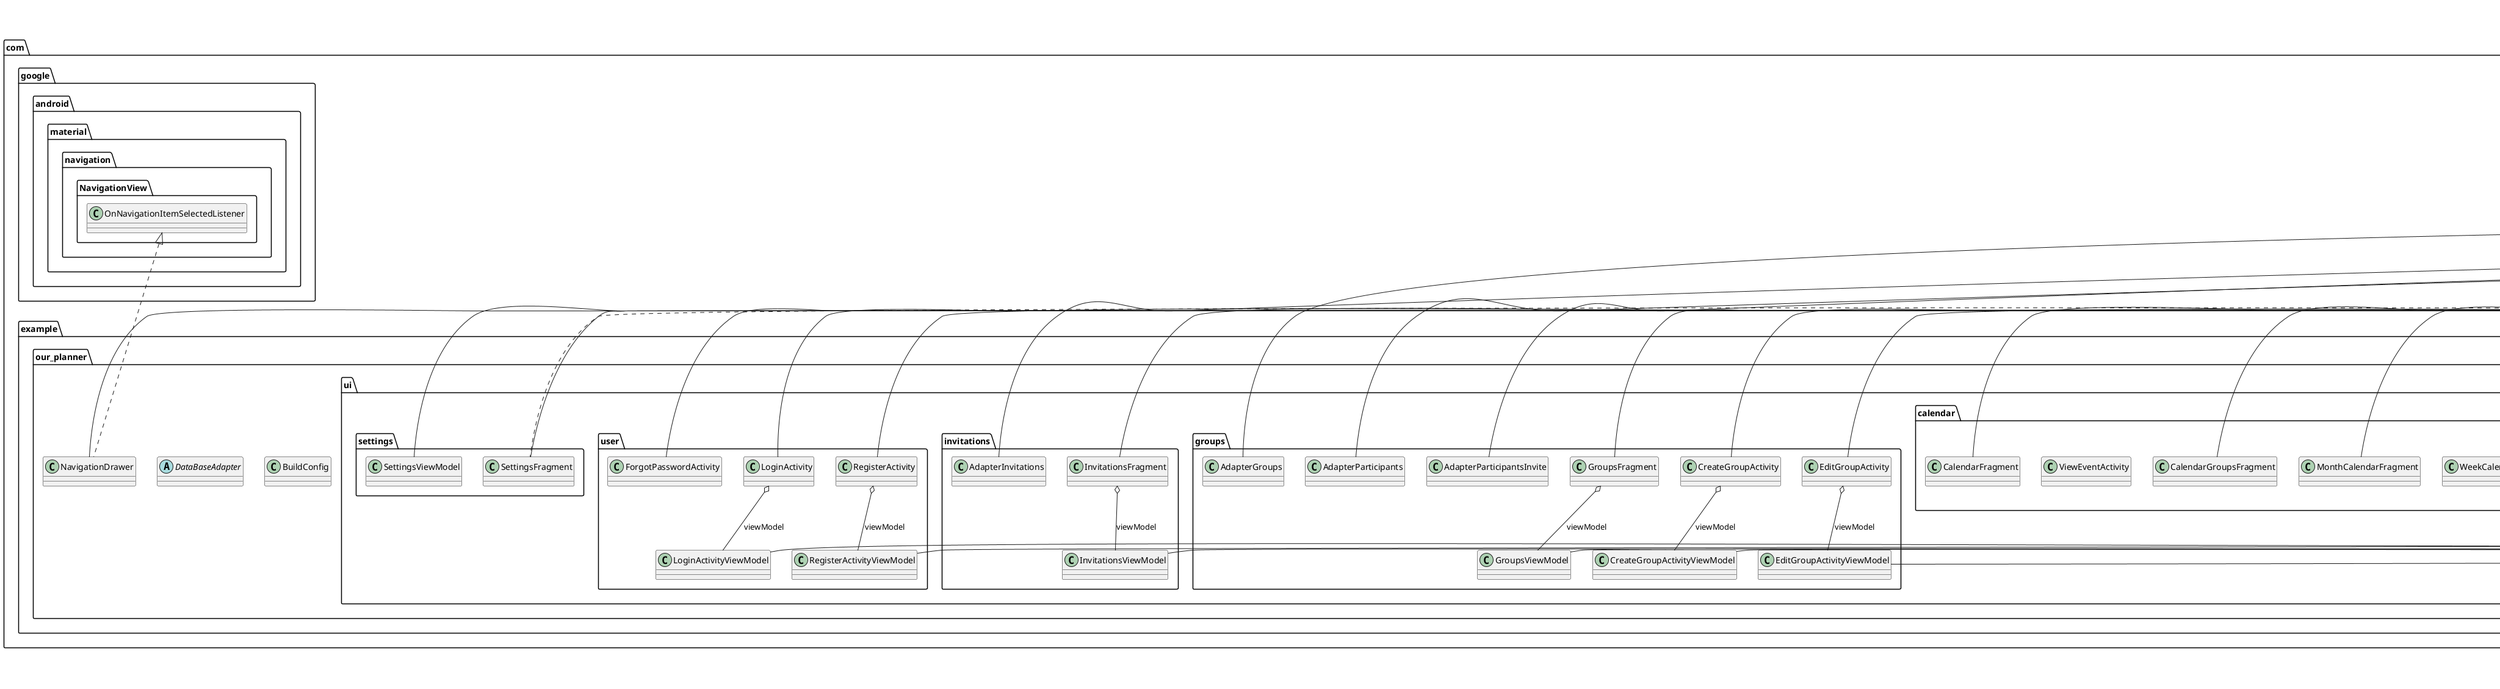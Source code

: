 @startuml

title __OUR-PLANNER.APP's Class Diagram__\n

  namespace com.example.our_planner {
    class com.example.our_planner.BuildConfig {
    }
  }
  

  namespace com.example.our_planner {
    abstract class com.example.our_planner.DataBaseAdapter {
    }
  }
  

  namespace com.example.our_planner {
    class com.example.our_planner.NavigationDrawer {
    }
  }
  

  namespace com.example.our_planner {
    namespace model {
      class com.example.our_planner.model.Comment {
      }
    }
  }
  

  namespace com.example.our_planner {
    namespace model {
      class com.example.our_planner.model.Event {
      }
    }
  }
  

  namespace com.example.our_planner {
    namespace model {
      class com.example.our_planner.model.Group {
      }
    }
  }
  

  namespace com.example.our_planner {
    namespace model {
      class com.example.our_planner.model.Invitation {
      }
    }
  }
  

  namespace com.example.our_planner {
    namespace model {
      class com.example.our_planner.model.User {
      }
    }
  }
  

  namespace com.example.our_planner {
    namespace ui.calendar {
      class com.example.our_planner.ui.calendar.AdapterCalendarGroups {
      }
    }
  }
  

  namespace com.example.our_planner {
    namespace ui.calendar {
      class com.example.our_planner.ui.calendar.CalendarAdapter {
      }
    }
  }
  

  namespace com.example.our_planner {
    namespace ui.calendar {
      class com.example.our_planner.ui.calendar.CalendarFragment {
      }
    }
  }
  

  namespace com.example.our_planner {
    namespace ui.calendar {
      class com.example.our_planner.ui.calendar.CalendarGroupsFragment {
      }
    }
  }
  

  namespace com.example.our_planner {
    namespace ui.calendar {
      class com.example.our_planner.ui.calendar.CalendarUtils {
      }
    }
  }
  

  namespace com.example.our_planner {
    namespace ui.calendar {
      class com.example.our_planner.ui.calendar.CalendarViewHolder {
      }
    }
  }
  

  namespace com.example.our_planner {
    namespace ui.calendar {
      class com.example.our_planner.ui.calendar.CalendarViewModel {
      }
    }
  }
  

  namespace com.example.our_planner {
    namespace ui.calendar {
      class com.example.our_planner.ui.calendar.CreateEventActivity {
      }
    }
  }
  

  namespace com.example.our_planner {
    namespace ui.calendar {
      class com.example.our_planner.ui.calendar.CreateEventActivityVIewModel {
      }
    }
  }
  

  namespace com.example.our_planner {
    namespace ui.calendar {
      class com.example.our_planner.ui.calendar.EditEventActivity {
      }
    }
  }
  

  namespace com.example.our_planner {
    namespace ui.calendar {
      class com.example.our_planner.ui.calendar.EditEventActivityViewModel {
      }
    }
  }
  

  namespace com.example.our_planner {
    namespace ui.calendar {
      class com.example.our_planner.ui.calendar.EventAdapter {
      }
    }
  }
  

  namespace com.example.our_planner {
    namespace ui.calendar {
      class com.example.our_planner.ui.calendar.MonthCalendarFragment {
      }
    }
  }
  

  namespace com.example.our_planner {
    namespace ui.calendar {
      class com.example.our_planner.ui.calendar.ViewEventActivity {
      }
    }
  }
  

  namespace com.example.our_planner {
    namespace ui.calendar {
      class com.example.our_planner.ui.calendar.WeekCalendarFragment {
      }
    }
  }
  

  namespace com.example.our_planner {
    namespace ui.calendar {
      namespace comments {
        class com.example.our_planner.ui.calendar.comments.AdapterComments {
        }
      }
    }
  }
  

  namespace com.example.our_planner {
    namespace ui.calendar {
      namespace comments {
        class com.example.our_planner.ui.calendar.comments.CommentsActivity {
        }
      }
    }
  }
  

  namespace com.example.our_planner {
    namespace ui.calendar {
      namespace comments {
        class com.example.our_planner.ui.calendar.comments.CommentsViewModel {
        }
      }
    }
  }
  

  namespace com.example.our_planner {
    namespace ui.groups {
      class com.example.our_planner.ui.groups.AdapterGroups {
      }
    }
  }
  

  namespace com.example.our_planner {
    namespace ui.groups {
      class com.example.our_planner.ui.groups.AdapterParticipants {
      }
    }
  }
  

  namespace com.example.our_planner {
    namespace ui.groups {
      class com.example.our_planner.ui.groups.AdapterParticipantsInvite {
      }
    }
  }
  

  namespace com.example.our_planner {
    namespace ui.groups {
      class com.example.our_planner.ui.groups.CreateGroupActivity {
      }
    }
  }
  

  namespace com.example.our_planner {
    namespace ui.groups {
      class com.example.our_planner.ui.groups.CreateGroupActivityViewModel {
      }
    }
  }
  

  namespace com.example.our_planner {
    namespace ui.groups {
      class com.example.our_planner.ui.groups.EditGroupActivity {
      }
    }
  }
  

  namespace com.example.our_planner {
    namespace ui.groups {
      class com.example.our_planner.ui.groups.EditGroupActivityViewModel {
      }
    }
  }
  

  namespace com.example.our_planner {
    namespace ui.groups {
      class com.example.our_planner.ui.groups.GroupsFragment {
      }
    }
  }
  

  namespace com.example.our_planner {
    namespace ui.groups {
      class com.example.our_planner.ui.groups.GroupsViewModel {
      }
    }
  }
  

  namespace com.example.our_planner {
    namespace ui.invitations {
      class com.example.our_planner.ui.invitations.AdapterInvitations {
      }
    }
  }
  

  namespace com.example.our_planner {
    namespace ui.invitations {
      class com.example.our_planner.ui.invitations.InvitationsFragment {
      }
    }
  }
  

  namespace com.example.our_planner {
    namespace ui.invitations {
      class com.example.our_planner.ui.invitations.InvitationsViewModel {
      }
    }
  }
  

  namespace com.example.our_planner {
    namespace ui.settings {
      class com.example.our_planner.ui.settings.SettingsFragment {
      }
    }
  }
  

  namespace com.example.our_planner {
    namespace ui.settings {
      class com.example.our_planner.ui.settings.SettingsViewModel {
      }
    }
  }
  

  namespace com.example.our_planner {
    namespace ui.user {
      class com.example.our_planner.ui.user.ForgotPasswordActivity {
      }
    }
  }
  

  namespace com.example.our_planner {
    namespace ui.user {
      class com.example.our_planner.ui.user.LoginActivity {
      }
    }
  }
  

  namespace com.example.our_planner {
    namespace ui.user {
      class com.example.our_planner.ui.user.LoginActivityViewModel {
      }
    }
  }
  

  namespace com.example.our_planner {
    namespace ui.user {
      class com.example.our_planner.ui.user.RegisterActivity {
      }
    }
  }
  

  namespace com.example.our_planner {
    namespace ui.user {
      class com.example.our_planner.ui.user.RegisterActivityViewModel {
      }
    }
  }
  

  com.example.our_planner.NavigationDrawer .up.|> com.google.android.material.navigation.NavigationView.OnNavigationItemSelectedListener
  com.example.our_planner.NavigationDrawer -up-|> androidx.appcompat.app.AppCompatActivity
  com.example.our_planner.model.Event .up.|> java.io.Serializable
  com.example.our_planner.model.Group .up.|> java.io.Serializable
  com.example.our_planner.model.User .up.|> java.io.Serializable
  com.example.our_planner.ui.calendar.AdapterCalendarGroups -up-|> androidx.recyclerview.widget.RecyclerView.Adapter
  com.example.our_planner.ui.calendar.CalendarAdapter -up-|> androidx.recyclerview.widget.RecyclerView.Adapter
  com.example.our_planner.ui.calendar.CalendarAdapter o-- com.example.our_planner.ui.calendar.CalendarAdapter.OnItemListener : onItemListener
  com.example.our_planner.ui.calendar.CalendarFragment -up-|> androidx.fragment.app.Fragment
  com.example.our_planner.ui.calendar.CalendarGroupsFragment -up-|> androidx.fragment.app.Fragment
  com.example.our_planner.ui.calendar.CalendarViewHolder .up.|> android.view.View.OnClickListener
  com.example.our_planner.ui.calendar.CalendarViewHolder -up-|> androidx.recyclerview.widget.RecyclerView.ViewHolder
  com.example.our_planner.ui.calendar.CalendarViewHolder o-- com.example.our_planner.ui.calendar.CalendarAdapter.OnItemListener : onItemListener
  com.example.our_planner.ui.calendar.CalendarViewModel .up.|> com.example.our_planner.DataBaseAdapter.GroupInterface
  com.example.our_planner.ui.calendar.CalendarViewModel -up-|> androidx.lifecycle.ViewModel
  com.example.our_planner.ui.calendar.CreateEventActivity -up-|> androidx.appcompat.app.AppCompatActivity
  com.example.our_planner.ui.calendar.CreateEventActivityVIewModel -up-|> androidx.lifecycle.AndroidViewModel
  com.example.our_planner.ui.calendar.EditEventActivity -up-|> androidx.appcompat.app.AppCompatActivity
  com.example.our_planner.ui.calendar.EditEventActivityViewModel -up-|> androidx.lifecycle.AndroidViewModel
  com.example.our_planner.ui.calendar.EventAdapter -up-|> androidx.recyclerview.widget.RecyclerView.Adapter
  com.example.our_planner.ui.calendar.MonthCalendarFragment .up.|> com.example.our_planner.ui.calendar.CalendarAdapter.OnItemListener
  com.example.our_planner.ui.calendar.MonthCalendarFragment -up-|> androidx.fragment.app.Fragment
  com.example.our_planner.ui.calendar.WeekCalendarFragment .up.|> com.example.our_planner.ui.calendar.CalendarAdapter.OnItemListener
  com.example.our_planner.ui.calendar.WeekCalendarFragment -up-|> androidx.fragment.app.Fragment
  com.example.our_planner.ui.calendar.comments.AdapterComments -up-|> androidx.recyclerview.widget.RecyclerView.Adapter
  com.example.our_planner.ui.calendar.comments.CommentsActivity -up-|> androidx.appcompat.app.AppCompatActivity
  com.example.our_planner.ui.calendar.comments.CommentsViewModel .up.|> com.example.our_planner.DataBaseAdapter.CommentInterface
  com.example.our_planner.ui.calendar.comments.CommentsViewModel -up-|> androidx.lifecycle.AndroidViewModel
  com.example.our_planner.ui.groups.AdapterGroups -up-|> androidx.recyclerview.widget.RecyclerView.Adapter
  com.example.our_planner.ui.groups.AdapterParticipants -up-|> androidx.recyclerview.widget.RecyclerView.Adapter
  com.example.our_planner.ui.groups.AdapterParticipantsInvite -up-|> androidx.recyclerview.widget.RecyclerView.Adapter
  com.example.our_planner.ui.groups.CreateGroupActivity -up-|> androidx.appcompat.app.AppCompatActivity
  com.example.our_planner.ui.groups.CreateGroupActivity o-- com.example.our_planner.ui.groups.CreateGroupActivityViewModel : viewModel
  com.example.our_planner.ui.groups.CreateGroupActivityViewModel .up.|> com.example.our_planner.DataBaseAdapter.EmailCheckerInterface
  com.example.our_planner.ui.groups.CreateGroupActivityViewModel -up-|> androidx.lifecycle.AndroidViewModel
  com.example.our_planner.ui.groups.EditGroupActivity -up-|> androidx.appcompat.app.AppCompatActivity
  com.example.our_planner.ui.groups.EditGroupActivity o-- com.example.our_planner.ui.groups.EditGroupActivityViewModel : viewModel
  com.example.our_planner.ui.groups.EditGroupActivityViewModel .up.|> com.example.our_planner.DataBaseAdapter.EmailCheckerInterface
  com.example.our_planner.ui.groups.EditGroupActivityViewModel -up-|> androidx.lifecycle.AndroidViewModel
  com.example.our_planner.ui.groups.GroupsFragment -up-|> androidx.fragment.app.Fragment
  com.example.our_planner.ui.groups.GroupsFragment o-- com.example.our_planner.ui.groups.GroupsViewModel : viewModel
  com.example.our_planner.ui.groups.GroupsViewModel .up.|> com.example.our_planner.DataBaseAdapter.DBInterface
  com.example.our_planner.ui.groups.GroupsViewModel .up.|> com.example.our_planner.DataBaseAdapter.GroupInterface
  com.example.our_planner.ui.groups.GroupsViewModel -up-|> androidx.lifecycle.AndroidViewModel
  com.example.our_planner.ui.invitations.AdapterInvitations -up-|> androidx.recyclerview.widget.RecyclerView.Adapter
  com.example.our_planner.ui.invitations.InvitationsFragment -up-|> androidx.fragment.app.Fragment
  com.example.our_planner.ui.invitations.InvitationsFragment o-- com.example.our_planner.ui.invitations.InvitationsViewModel : viewModel
  com.example.our_planner.ui.invitations.InvitationsViewModel .up.|> com.example.our_planner.DataBaseAdapter.InvitationInterface
  com.example.our_planner.ui.invitations.InvitationsViewModel -up-|> androidx.lifecycle.ViewModel
  com.example.our_planner.ui.settings.SettingsFragment .up.|> android.widget.AdapterView.OnItemSelectedListener
  com.example.our_planner.ui.settings.SettingsFragment -up-|> androidx.fragment.app.Fragment
  com.example.our_planner.ui.settings.SettingsViewModel -up-|> androidx.lifecycle.ViewModel
  com.example.our_planner.ui.user.ForgotPasswordActivity .up.|> com.example.our_planner.DataBaseAdapter.DBInterface
  com.example.our_planner.ui.user.ForgotPasswordActivity -up-|> androidx.appcompat.app.AppCompatActivity
  com.example.our_planner.ui.user.LoginActivity -up-|> androidx.appcompat.app.AppCompatActivity
  com.example.our_planner.ui.user.LoginActivity o-- com.example.our_planner.ui.user.LoginActivityViewModel : viewModel
  com.example.our_planner.ui.user.LoginActivityViewModel .up.|> com.example.our_planner.DataBaseAdapter.DBInterface
  com.example.our_planner.ui.user.LoginActivityViewModel -up-|> androidx.lifecycle.AndroidViewModel
  com.example.our_planner.ui.user.RegisterActivity -up-|> androidx.appcompat.app.AppCompatActivity
  com.example.our_planner.ui.user.RegisterActivity o-- com.example.our_planner.ui.user.RegisterActivityViewModel : viewModel
  com.example.our_planner.ui.user.RegisterActivityViewModel .up.|> com.example.our_planner.DataBaseAdapter.DBInterface
  com.example.our_planner.ui.user.RegisterActivityViewModel -up-|> androidx.lifecycle.AndroidViewModel


right footer


PlantUML diagram generated by SketchIt! (https://bitbucket.org/pmesmeur/sketch.it)
For more information about this tool, please contact philippe.mesmeur@gmail.com
endfooter

@enduml
